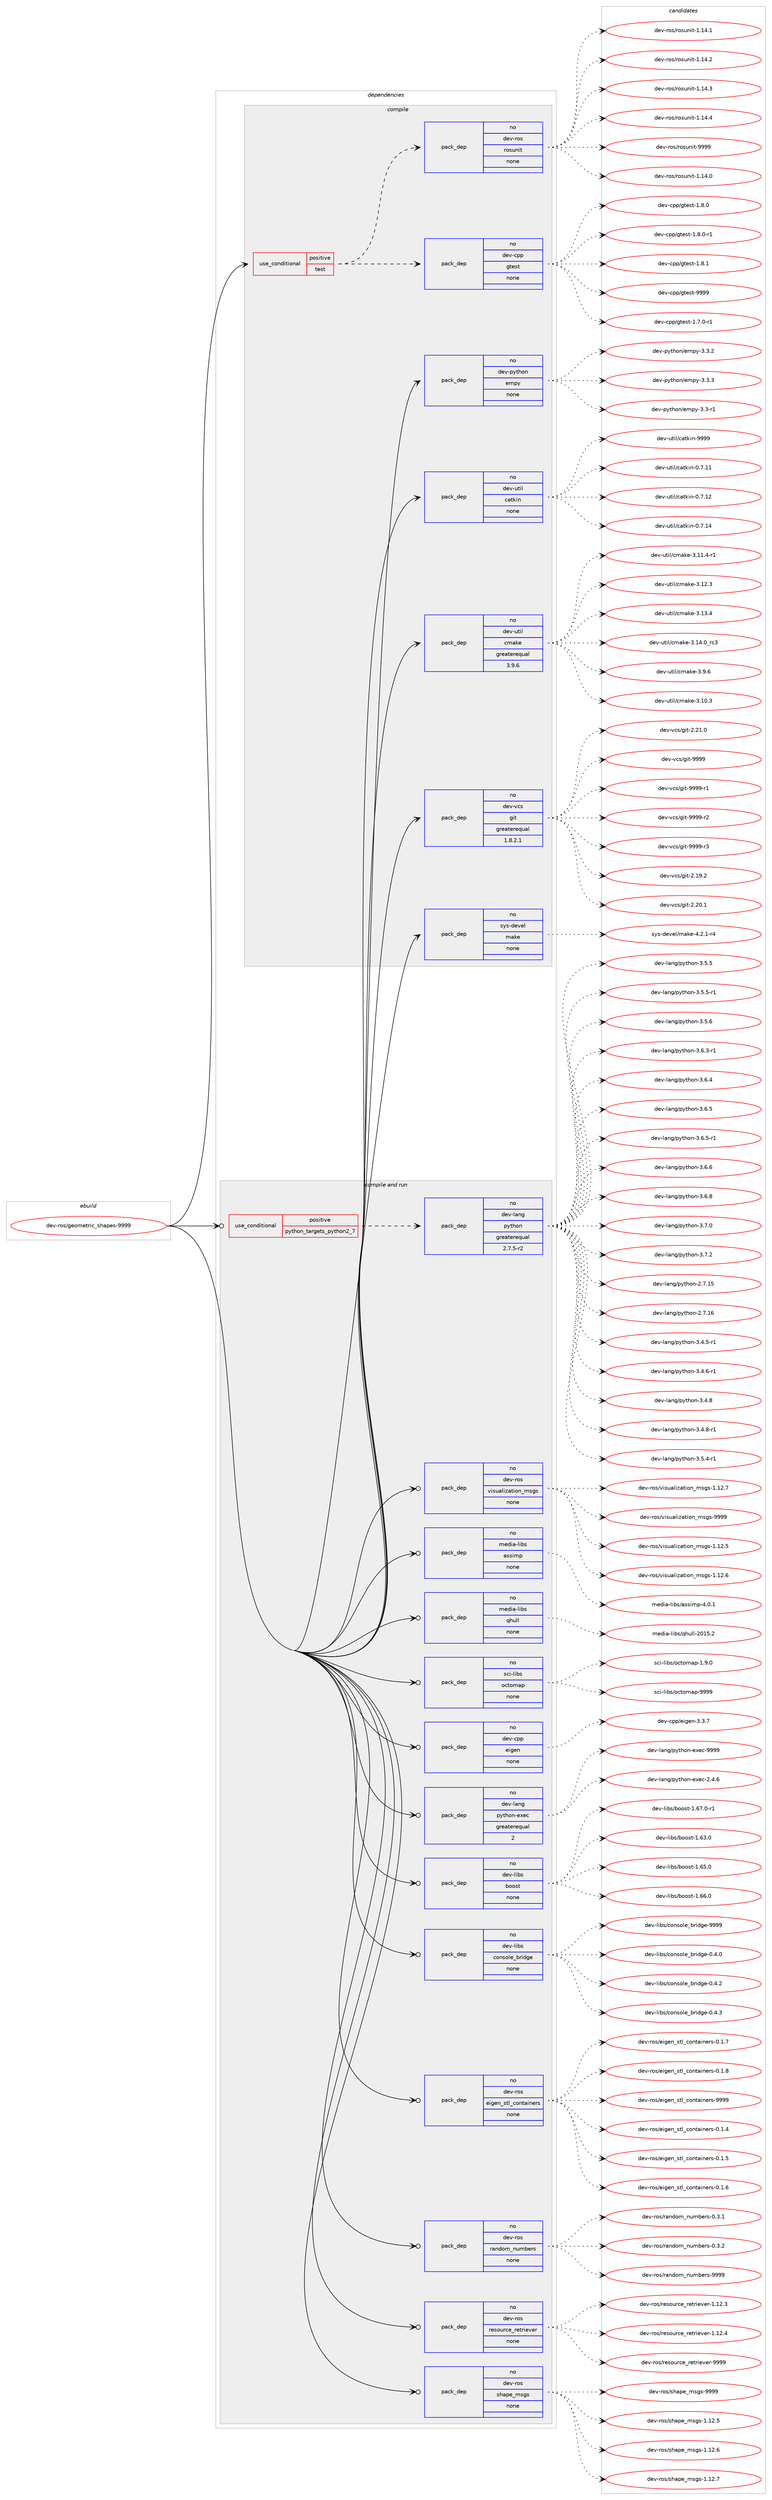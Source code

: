 digraph prolog {

# *************
# Graph options
# *************

newrank=true;
concentrate=true;
compound=true;
graph [rankdir=LR,fontname=Helvetica,fontsize=10,ranksep=1.5];#, ranksep=2.5, nodesep=0.2];
edge  [arrowhead=vee];
node  [fontname=Helvetica,fontsize=10];

# **********
# The ebuild
# **********

subgraph cluster_leftcol {
color=gray;
rank=same;
label=<<i>ebuild</i>>;
id [label="dev-ros/geometric_shapes-9999", color=red, width=4, href="../dev-ros/geometric_shapes-9999.svg"];
}

# ****************
# The dependencies
# ****************

subgraph cluster_midcol {
color=gray;
label=<<i>dependencies</i>>;
subgraph cluster_compile {
fillcolor="#eeeeee";
style=filled;
label=<<i>compile</i>>;
subgraph cond388577 {
dependency1456536 [label=<<TABLE BORDER="0" CELLBORDER="1" CELLSPACING="0" CELLPADDING="4"><TR><TD ROWSPAN="3" CELLPADDING="10">use_conditional</TD></TR><TR><TD>positive</TD></TR><TR><TD>test</TD></TR></TABLE>>, shape=none, color=red];
subgraph pack1044569 {
dependency1456537 [label=<<TABLE BORDER="0" CELLBORDER="1" CELLSPACING="0" CELLPADDING="4" WIDTH="220"><TR><TD ROWSPAN="6" CELLPADDING="30">pack_dep</TD></TR><TR><TD WIDTH="110">no</TD></TR><TR><TD>dev-cpp</TD></TR><TR><TD>gtest</TD></TR><TR><TD>none</TD></TR><TR><TD></TD></TR></TABLE>>, shape=none, color=blue];
}
dependency1456536:e -> dependency1456537:w [weight=20,style="dashed",arrowhead="vee"];
subgraph pack1044570 {
dependency1456538 [label=<<TABLE BORDER="0" CELLBORDER="1" CELLSPACING="0" CELLPADDING="4" WIDTH="220"><TR><TD ROWSPAN="6" CELLPADDING="30">pack_dep</TD></TR><TR><TD WIDTH="110">no</TD></TR><TR><TD>dev-ros</TD></TR><TR><TD>rosunit</TD></TR><TR><TD>none</TD></TR><TR><TD></TD></TR></TABLE>>, shape=none, color=blue];
}
dependency1456536:e -> dependency1456538:w [weight=20,style="dashed",arrowhead="vee"];
}
id:e -> dependency1456536:w [weight=20,style="solid",arrowhead="vee"];
subgraph pack1044571 {
dependency1456539 [label=<<TABLE BORDER="0" CELLBORDER="1" CELLSPACING="0" CELLPADDING="4" WIDTH="220"><TR><TD ROWSPAN="6" CELLPADDING="30">pack_dep</TD></TR><TR><TD WIDTH="110">no</TD></TR><TR><TD>dev-python</TD></TR><TR><TD>empy</TD></TR><TR><TD>none</TD></TR><TR><TD></TD></TR></TABLE>>, shape=none, color=blue];
}
id:e -> dependency1456539:w [weight=20,style="solid",arrowhead="vee"];
subgraph pack1044572 {
dependency1456540 [label=<<TABLE BORDER="0" CELLBORDER="1" CELLSPACING="0" CELLPADDING="4" WIDTH="220"><TR><TD ROWSPAN="6" CELLPADDING="30">pack_dep</TD></TR><TR><TD WIDTH="110">no</TD></TR><TR><TD>dev-util</TD></TR><TR><TD>catkin</TD></TR><TR><TD>none</TD></TR><TR><TD></TD></TR></TABLE>>, shape=none, color=blue];
}
id:e -> dependency1456540:w [weight=20,style="solid",arrowhead="vee"];
subgraph pack1044573 {
dependency1456541 [label=<<TABLE BORDER="0" CELLBORDER="1" CELLSPACING="0" CELLPADDING="4" WIDTH="220"><TR><TD ROWSPAN="6" CELLPADDING="30">pack_dep</TD></TR><TR><TD WIDTH="110">no</TD></TR><TR><TD>dev-util</TD></TR><TR><TD>cmake</TD></TR><TR><TD>greaterequal</TD></TR><TR><TD>3.9.6</TD></TR></TABLE>>, shape=none, color=blue];
}
id:e -> dependency1456541:w [weight=20,style="solid",arrowhead="vee"];
subgraph pack1044574 {
dependency1456542 [label=<<TABLE BORDER="0" CELLBORDER="1" CELLSPACING="0" CELLPADDING="4" WIDTH="220"><TR><TD ROWSPAN="6" CELLPADDING="30">pack_dep</TD></TR><TR><TD WIDTH="110">no</TD></TR><TR><TD>dev-vcs</TD></TR><TR><TD>git</TD></TR><TR><TD>greaterequal</TD></TR><TR><TD>1.8.2.1</TD></TR></TABLE>>, shape=none, color=blue];
}
id:e -> dependency1456542:w [weight=20,style="solid",arrowhead="vee"];
subgraph pack1044575 {
dependency1456543 [label=<<TABLE BORDER="0" CELLBORDER="1" CELLSPACING="0" CELLPADDING="4" WIDTH="220"><TR><TD ROWSPAN="6" CELLPADDING="30">pack_dep</TD></TR><TR><TD WIDTH="110">no</TD></TR><TR><TD>sys-devel</TD></TR><TR><TD>make</TD></TR><TR><TD>none</TD></TR><TR><TD></TD></TR></TABLE>>, shape=none, color=blue];
}
id:e -> dependency1456543:w [weight=20,style="solid",arrowhead="vee"];
}
subgraph cluster_compileandrun {
fillcolor="#eeeeee";
style=filled;
label=<<i>compile and run</i>>;
subgraph cond388578 {
dependency1456544 [label=<<TABLE BORDER="0" CELLBORDER="1" CELLSPACING="0" CELLPADDING="4"><TR><TD ROWSPAN="3" CELLPADDING="10">use_conditional</TD></TR><TR><TD>positive</TD></TR><TR><TD>python_targets_python2_7</TD></TR></TABLE>>, shape=none, color=red];
subgraph pack1044576 {
dependency1456545 [label=<<TABLE BORDER="0" CELLBORDER="1" CELLSPACING="0" CELLPADDING="4" WIDTH="220"><TR><TD ROWSPAN="6" CELLPADDING="30">pack_dep</TD></TR><TR><TD WIDTH="110">no</TD></TR><TR><TD>dev-lang</TD></TR><TR><TD>python</TD></TR><TR><TD>greaterequal</TD></TR><TR><TD>2.7.5-r2</TD></TR></TABLE>>, shape=none, color=blue];
}
dependency1456544:e -> dependency1456545:w [weight=20,style="dashed",arrowhead="vee"];
}
id:e -> dependency1456544:w [weight=20,style="solid",arrowhead="odotvee"];
subgraph pack1044577 {
dependency1456546 [label=<<TABLE BORDER="0" CELLBORDER="1" CELLSPACING="0" CELLPADDING="4" WIDTH="220"><TR><TD ROWSPAN="6" CELLPADDING="30">pack_dep</TD></TR><TR><TD WIDTH="110">no</TD></TR><TR><TD>dev-cpp</TD></TR><TR><TD>eigen</TD></TR><TR><TD>none</TD></TR><TR><TD></TD></TR></TABLE>>, shape=none, color=blue];
}
id:e -> dependency1456546:w [weight=20,style="solid",arrowhead="odotvee"];
subgraph pack1044578 {
dependency1456547 [label=<<TABLE BORDER="0" CELLBORDER="1" CELLSPACING="0" CELLPADDING="4" WIDTH="220"><TR><TD ROWSPAN="6" CELLPADDING="30">pack_dep</TD></TR><TR><TD WIDTH="110">no</TD></TR><TR><TD>dev-lang</TD></TR><TR><TD>python-exec</TD></TR><TR><TD>greaterequal</TD></TR><TR><TD>2</TD></TR></TABLE>>, shape=none, color=blue];
}
id:e -> dependency1456547:w [weight=20,style="solid",arrowhead="odotvee"];
subgraph pack1044579 {
dependency1456548 [label=<<TABLE BORDER="0" CELLBORDER="1" CELLSPACING="0" CELLPADDING="4" WIDTH="220"><TR><TD ROWSPAN="6" CELLPADDING="30">pack_dep</TD></TR><TR><TD WIDTH="110">no</TD></TR><TR><TD>dev-libs</TD></TR><TR><TD>boost</TD></TR><TR><TD>none</TD></TR><TR><TD></TD></TR></TABLE>>, shape=none, color=blue];
}
id:e -> dependency1456548:w [weight=20,style="solid",arrowhead="odotvee"];
subgraph pack1044580 {
dependency1456549 [label=<<TABLE BORDER="0" CELLBORDER="1" CELLSPACING="0" CELLPADDING="4" WIDTH="220"><TR><TD ROWSPAN="6" CELLPADDING="30">pack_dep</TD></TR><TR><TD WIDTH="110">no</TD></TR><TR><TD>dev-libs</TD></TR><TR><TD>console_bridge</TD></TR><TR><TD>none</TD></TR><TR><TD></TD></TR></TABLE>>, shape=none, color=blue];
}
id:e -> dependency1456549:w [weight=20,style="solid",arrowhead="odotvee"];
subgraph pack1044581 {
dependency1456550 [label=<<TABLE BORDER="0" CELLBORDER="1" CELLSPACING="0" CELLPADDING="4" WIDTH="220"><TR><TD ROWSPAN="6" CELLPADDING="30">pack_dep</TD></TR><TR><TD WIDTH="110">no</TD></TR><TR><TD>dev-ros</TD></TR><TR><TD>eigen_stl_containers</TD></TR><TR><TD>none</TD></TR><TR><TD></TD></TR></TABLE>>, shape=none, color=blue];
}
id:e -> dependency1456550:w [weight=20,style="solid",arrowhead="odotvee"];
subgraph pack1044582 {
dependency1456551 [label=<<TABLE BORDER="0" CELLBORDER="1" CELLSPACING="0" CELLPADDING="4" WIDTH="220"><TR><TD ROWSPAN="6" CELLPADDING="30">pack_dep</TD></TR><TR><TD WIDTH="110">no</TD></TR><TR><TD>dev-ros</TD></TR><TR><TD>random_numbers</TD></TR><TR><TD>none</TD></TR><TR><TD></TD></TR></TABLE>>, shape=none, color=blue];
}
id:e -> dependency1456551:w [weight=20,style="solid",arrowhead="odotvee"];
subgraph pack1044583 {
dependency1456552 [label=<<TABLE BORDER="0" CELLBORDER="1" CELLSPACING="0" CELLPADDING="4" WIDTH="220"><TR><TD ROWSPAN="6" CELLPADDING="30">pack_dep</TD></TR><TR><TD WIDTH="110">no</TD></TR><TR><TD>dev-ros</TD></TR><TR><TD>resource_retriever</TD></TR><TR><TD>none</TD></TR><TR><TD></TD></TR></TABLE>>, shape=none, color=blue];
}
id:e -> dependency1456552:w [weight=20,style="solid",arrowhead="odotvee"];
subgraph pack1044584 {
dependency1456553 [label=<<TABLE BORDER="0" CELLBORDER="1" CELLSPACING="0" CELLPADDING="4" WIDTH="220"><TR><TD ROWSPAN="6" CELLPADDING="30">pack_dep</TD></TR><TR><TD WIDTH="110">no</TD></TR><TR><TD>dev-ros</TD></TR><TR><TD>shape_msgs</TD></TR><TR><TD>none</TD></TR><TR><TD></TD></TR></TABLE>>, shape=none, color=blue];
}
id:e -> dependency1456553:w [weight=20,style="solid",arrowhead="odotvee"];
subgraph pack1044585 {
dependency1456554 [label=<<TABLE BORDER="0" CELLBORDER="1" CELLSPACING="0" CELLPADDING="4" WIDTH="220"><TR><TD ROWSPAN="6" CELLPADDING="30">pack_dep</TD></TR><TR><TD WIDTH="110">no</TD></TR><TR><TD>dev-ros</TD></TR><TR><TD>visualization_msgs</TD></TR><TR><TD>none</TD></TR><TR><TD></TD></TR></TABLE>>, shape=none, color=blue];
}
id:e -> dependency1456554:w [weight=20,style="solid",arrowhead="odotvee"];
subgraph pack1044586 {
dependency1456555 [label=<<TABLE BORDER="0" CELLBORDER="1" CELLSPACING="0" CELLPADDING="4" WIDTH="220"><TR><TD ROWSPAN="6" CELLPADDING="30">pack_dep</TD></TR><TR><TD WIDTH="110">no</TD></TR><TR><TD>media-libs</TD></TR><TR><TD>assimp</TD></TR><TR><TD>none</TD></TR><TR><TD></TD></TR></TABLE>>, shape=none, color=blue];
}
id:e -> dependency1456555:w [weight=20,style="solid",arrowhead="odotvee"];
subgraph pack1044587 {
dependency1456556 [label=<<TABLE BORDER="0" CELLBORDER="1" CELLSPACING="0" CELLPADDING="4" WIDTH="220"><TR><TD ROWSPAN="6" CELLPADDING="30">pack_dep</TD></TR><TR><TD WIDTH="110">no</TD></TR><TR><TD>media-libs</TD></TR><TR><TD>qhull</TD></TR><TR><TD>none</TD></TR><TR><TD></TD></TR></TABLE>>, shape=none, color=blue];
}
id:e -> dependency1456556:w [weight=20,style="solid",arrowhead="odotvee"];
subgraph pack1044588 {
dependency1456557 [label=<<TABLE BORDER="0" CELLBORDER="1" CELLSPACING="0" CELLPADDING="4" WIDTH="220"><TR><TD ROWSPAN="6" CELLPADDING="30">pack_dep</TD></TR><TR><TD WIDTH="110">no</TD></TR><TR><TD>sci-libs</TD></TR><TR><TD>octomap</TD></TR><TR><TD>none</TD></TR><TR><TD></TD></TR></TABLE>>, shape=none, color=blue];
}
id:e -> dependency1456557:w [weight=20,style="solid",arrowhead="odotvee"];
}
subgraph cluster_run {
fillcolor="#eeeeee";
style=filled;
label=<<i>run</i>>;
}
}

# **************
# The candidates
# **************

subgraph cluster_choices {
rank=same;
color=gray;
label=<<i>candidates</i>>;

subgraph choice1044569 {
color=black;
nodesep=1;
choice1001011184599112112471031161011151164549465546484511449 [label="dev-cpp/gtest-1.7.0-r1", color=red, width=4,href="../dev-cpp/gtest-1.7.0-r1.svg"];
choice100101118459911211247103116101115116454946564648 [label="dev-cpp/gtest-1.8.0", color=red, width=4,href="../dev-cpp/gtest-1.8.0.svg"];
choice1001011184599112112471031161011151164549465646484511449 [label="dev-cpp/gtest-1.8.0-r1", color=red, width=4,href="../dev-cpp/gtest-1.8.0-r1.svg"];
choice100101118459911211247103116101115116454946564649 [label="dev-cpp/gtest-1.8.1", color=red, width=4,href="../dev-cpp/gtest-1.8.1.svg"];
choice1001011184599112112471031161011151164557575757 [label="dev-cpp/gtest-9999", color=red, width=4,href="../dev-cpp/gtest-9999.svg"];
dependency1456537:e -> choice1001011184599112112471031161011151164549465546484511449:w [style=dotted,weight="100"];
dependency1456537:e -> choice100101118459911211247103116101115116454946564648:w [style=dotted,weight="100"];
dependency1456537:e -> choice1001011184599112112471031161011151164549465646484511449:w [style=dotted,weight="100"];
dependency1456537:e -> choice100101118459911211247103116101115116454946564649:w [style=dotted,weight="100"];
dependency1456537:e -> choice1001011184599112112471031161011151164557575757:w [style=dotted,weight="100"];
}
subgraph choice1044570 {
color=black;
nodesep=1;
choice100101118451141111154711411111511711010511645494649524648 [label="dev-ros/rosunit-1.14.0", color=red, width=4,href="../dev-ros/rosunit-1.14.0.svg"];
choice100101118451141111154711411111511711010511645494649524649 [label="dev-ros/rosunit-1.14.1", color=red, width=4,href="../dev-ros/rosunit-1.14.1.svg"];
choice100101118451141111154711411111511711010511645494649524650 [label="dev-ros/rosunit-1.14.2", color=red, width=4,href="../dev-ros/rosunit-1.14.2.svg"];
choice100101118451141111154711411111511711010511645494649524651 [label="dev-ros/rosunit-1.14.3", color=red, width=4,href="../dev-ros/rosunit-1.14.3.svg"];
choice100101118451141111154711411111511711010511645494649524652 [label="dev-ros/rosunit-1.14.4", color=red, width=4,href="../dev-ros/rosunit-1.14.4.svg"];
choice10010111845114111115471141111151171101051164557575757 [label="dev-ros/rosunit-9999", color=red, width=4,href="../dev-ros/rosunit-9999.svg"];
dependency1456538:e -> choice100101118451141111154711411111511711010511645494649524648:w [style=dotted,weight="100"];
dependency1456538:e -> choice100101118451141111154711411111511711010511645494649524649:w [style=dotted,weight="100"];
dependency1456538:e -> choice100101118451141111154711411111511711010511645494649524650:w [style=dotted,weight="100"];
dependency1456538:e -> choice100101118451141111154711411111511711010511645494649524651:w [style=dotted,weight="100"];
dependency1456538:e -> choice100101118451141111154711411111511711010511645494649524652:w [style=dotted,weight="100"];
dependency1456538:e -> choice10010111845114111115471141111151171101051164557575757:w [style=dotted,weight="100"];
}
subgraph choice1044571 {
color=black;
nodesep=1;
choice1001011184511212111610411111047101109112121455146514511449 [label="dev-python/empy-3.3-r1", color=red, width=4,href="../dev-python/empy-3.3-r1.svg"];
choice1001011184511212111610411111047101109112121455146514650 [label="dev-python/empy-3.3.2", color=red, width=4,href="../dev-python/empy-3.3.2.svg"];
choice1001011184511212111610411111047101109112121455146514651 [label="dev-python/empy-3.3.3", color=red, width=4,href="../dev-python/empy-3.3.3.svg"];
dependency1456539:e -> choice1001011184511212111610411111047101109112121455146514511449:w [style=dotted,weight="100"];
dependency1456539:e -> choice1001011184511212111610411111047101109112121455146514650:w [style=dotted,weight="100"];
dependency1456539:e -> choice1001011184511212111610411111047101109112121455146514651:w [style=dotted,weight="100"];
}
subgraph choice1044572 {
color=black;
nodesep=1;
choice1001011184511711610510847999711610710511045484655464949 [label="dev-util/catkin-0.7.11", color=red, width=4,href="../dev-util/catkin-0.7.11.svg"];
choice1001011184511711610510847999711610710511045484655464950 [label="dev-util/catkin-0.7.12", color=red, width=4,href="../dev-util/catkin-0.7.12.svg"];
choice1001011184511711610510847999711610710511045484655464952 [label="dev-util/catkin-0.7.14", color=red, width=4,href="../dev-util/catkin-0.7.14.svg"];
choice100101118451171161051084799971161071051104557575757 [label="dev-util/catkin-9999", color=red, width=4,href="../dev-util/catkin-9999.svg"];
dependency1456540:e -> choice1001011184511711610510847999711610710511045484655464949:w [style=dotted,weight="100"];
dependency1456540:e -> choice1001011184511711610510847999711610710511045484655464950:w [style=dotted,weight="100"];
dependency1456540:e -> choice1001011184511711610510847999711610710511045484655464952:w [style=dotted,weight="100"];
dependency1456540:e -> choice100101118451171161051084799971161071051104557575757:w [style=dotted,weight="100"];
}
subgraph choice1044573 {
color=black;
nodesep=1;
choice1001011184511711610510847991099710710145514649484651 [label="dev-util/cmake-3.10.3", color=red, width=4,href="../dev-util/cmake-3.10.3.svg"];
choice10010111845117116105108479910997107101455146494946524511449 [label="dev-util/cmake-3.11.4-r1", color=red, width=4,href="../dev-util/cmake-3.11.4-r1.svg"];
choice1001011184511711610510847991099710710145514649504651 [label="dev-util/cmake-3.12.3", color=red, width=4,href="../dev-util/cmake-3.12.3.svg"];
choice1001011184511711610510847991099710710145514649514652 [label="dev-util/cmake-3.13.4", color=red, width=4,href="../dev-util/cmake-3.13.4.svg"];
choice1001011184511711610510847991099710710145514649524648951149951 [label="dev-util/cmake-3.14.0_rc3", color=red, width=4,href="../dev-util/cmake-3.14.0_rc3.svg"];
choice10010111845117116105108479910997107101455146574654 [label="dev-util/cmake-3.9.6", color=red, width=4,href="../dev-util/cmake-3.9.6.svg"];
dependency1456541:e -> choice1001011184511711610510847991099710710145514649484651:w [style=dotted,weight="100"];
dependency1456541:e -> choice10010111845117116105108479910997107101455146494946524511449:w [style=dotted,weight="100"];
dependency1456541:e -> choice1001011184511711610510847991099710710145514649504651:w [style=dotted,weight="100"];
dependency1456541:e -> choice1001011184511711610510847991099710710145514649514652:w [style=dotted,weight="100"];
dependency1456541:e -> choice1001011184511711610510847991099710710145514649524648951149951:w [style=dotted,weight="100"];
dependency1456541:e -> choice10010111845117116105108479910997107101455146574654:w [style=dotted,weight="100"];
}
subgraph choice1044574 {
color=black;
nodesep=1;
choice10010111845118991154710310511645504649574650 [label="dev-vcs/git-2.19.2", color=red, width=4,href="../dev-vcs/git-2.19.2.svg"];
choice10010111845118991154710310511645504650484649 [label="dev-vcs/git-2.20.1", color=red, width=4,href="../dev-vcs/git-2.20.1.svg"];
choice10010111845118991154710310511645504650494648 [label="dev-vcs/git-2.21.0", color=red, width=4,href="../dev-vcs/git-2.21.0.svg"];
choice1001011184511899115471031051164557575757 [label="dev-vcs/git-9999", color=red, width=4,href="../dev-vcs/git-9999.svg"];
choice10010111845118991154710310511645575757574511449 [label="dev-vcs/git-9999-r1", color=red, width=4,href="../dev-vcs/git-9999-r1.svg"];
choice10010111845118991154710310511645575757574511450 [label="dev-vcs/git-9999-r2", color=red, width=4,href="../dev-vcs/git-9999-r2.svg"];
choice10010111845118991154710310511645575757574511451 [label="dev-vcs/git-9999-r3", color=red, width=4,href="../dev-vcs/git-9999-r3.svg"];
dependency1456542:e -> choice10010111845118991154710310511645504649574650:w [style=dotted,weight="100"];
dependency1456542:e -> choice10010111845118991154710310511645504650484649:w [style=dotted,weight="100"];
dependency1456542:e -> choice10010111845118991154710310511645504650494648:w [style=dotted,weight="100"];
dependency1456542:e -> choice1001011184511899115471031051164557575757:w [style=dotted,weight="100"];
dependency1456542:e -> choice10010111845118991154710310511645575757574511449:w [style=dotted,weight="100"];
dependency1456542:e -> choice10010111845118991154710310511645575757574511450:w [style=dotted,weight="100"];
dependency1456542:e -> choice10010111845118991154710310511645575757574511451:w [style=dotted,weight="100"];
}
subgraph choice1044575 {
color=black;
nodesep=1;
choice1151211154510010111810110847109971071014552465046494511452 [label="sys-devel/make-4.2.1-r4", color=red, width=4,href="../sys-devel/make-4.2.1-r4.svg"];
dependency1456543:e -> choice1151211154510010111810110847109971071014552465046494511452:w [style=dotted,weight="100"];
}
subgraph choice1044576 {
color=black;
nodesep=1;
choice10010111845108971101034711212111610411111045504655464953 [label="dev-lang/python-2.7.15", color=red, width=4,href="../dev-lang/python-2.7.15.svg"];
choice10010111845108971101034711212111610411111045504655464954 [label="dev-lang/python-2.7.16", color=red, width=4,href="../dev-lang/python-2.7.16.svg"];
choice1001011184510897110103471121211161041111104551465246534511449 [label="dev-lang/python-3.4.5-r1", color=red, width=4,href="../dev-lang/python-3.4.5-r1.svg"];
choice1001011184510897110103471121211161041111104551465246544511449 [label="dev-lang/python-3.4.6-r1", color=red, width=4,href="../dev-lang/python-3.4.6-r1.svg"];
choice100101118451089711010347112121116104111110455146524656 [label="dev-lang/python-3.4.8", color=red, width=4,href="../dev-lang/python-3.4.8.svg"];
choice1001011184510897110103471121211161041111104551465246564511449 [label="dev-lang/python-3.4.8-r1", color=red, width=4,href="../dev-lang/python-3.4.8-r1.svg"];
choice1001011184510897110103471121211161041111104551465346524511449 [label="dev-lang/python-3.5.4-r1", color=red, width=4,href="../dev-lang/python-3.5.4-r1.svg"];
choice100101118451089711010347112121116104111110455146534653 [label="dev-lang/python-3.5.5", color=red, width=4,href="../dev-lang/python-3.5.5.svg"];
choice1001011184510897110103471121211161041111104551465346534511449 [label="dev-lang/python-3.5.5-r1", color=red, width=4,href="../dev-lang/python-3.5.5-r1.svg"];
choice100101118451089711010347112121116104111110455146534654 [label="dev-lang/python-3.5.6", color=red, width=4,href="../dev-lang/python-3.5.6.svg"];
choice1001011184510897110103471121211161041111104551465446514511449 [label="dev-lang/python-3.6.3-r1", color=red, width=4,href="../dev-lang/python-3.6.3-r1.svg"];
choice100101118451089711010347112121116104111110455146544652 [label="dev-lang/python-3.6.4", color=red, width=4,href="../dev-lang/python-3.6.4.svg"];
choice100101118451089711010347112121116104111110455146544653 [label="dev-lang/python-3.6.5", color=red, width=4,href="../dev-lang/python-3.6.5.svg"];
choice1001011184510897110103471121211161041111104551465446534511449 [label="dev-lang/python-3.6.5-r1", color=red, width=4,href="../dev-lang/python-3.6.5-r1.svg"];
choice100101118451089711010347112121116104111110455146544654 [label="dev-lang/python-3.6.6", color=red, width=4,href="../dev-lang/python-3.6.6.svg"];
choice100101118451089711010347112121116104111110455146544656 [label="dev-lang/python-3.6.8", color=red, width=4,href="../dev-lang/python-3.6.8.svg"];
choice100101118451089711010347112121116104111110455146554648 [label="dev-lang/python-3.7.0", color=red, width=4,href="../dev-lang/python-3.7.0.svg"];
choice100101118451089711010347112121116104111110455146554650 [label="dev-lang/python-3.7.2", color=red, width=4,href="../dev-lang/python-3.7.2.svg"];
dependency1456545:e -> choice10010111845108971101034711212111610411111045504655464953:w [style=dotted,weight="100"];
dependency1456545:e -> choice10010111845108971101034711212111610411111045504655464954:w [style=dotted,weight="100"];
dependency1456545:e -> choice1001011184510897110103471121211161041111104551465246534511449:w [style=dotted,weight="100"];
dependency1456545:e -> choice1001011184510897110103471121211161041111104551465246544511449:w [style=dotted,weight="100"];
dependency1456545:e -> choice100101118451089711010347112121116104111110455146524656:w [style=dotted,weight="100"];
dependency1456545:e -> choice1001011184510897110103471121211161041111104551465246564511449:w [style=dotted,weight="100"];
dependency1456545:e -> choice1001011184510897110103471121211161041111104551465346524511449:w [style=dotted,weight="100"];
dependency1456545:e -> choice100101118451089711010347112121116104111110455146534653:w [style=dotted,weight="100"];
dependency1456545:e -> choice1001011184510897110103471121211161041111104551465346534511449:w [style=dotted,weight="100"];
dependency1456545:e -> choice100101118451089711010347112121116104111110455146534654:w [style=dotted,weight="100"];
dependency1456545:e -> choice1001011184510897110103471121211161041111104551465446514511449:w [style=dotted,weight="100"];
dependency1456545:e -> choice100101118451089711010347112121116104111110455146544652:w [style=dotted,weight="100"];
dependency1456545:e -> choice100101118451089711010347112121116104111110455146544653:w [style=dotted,weight="100"];
dependency1456545:e -> choice1001011184510897110103471121211161041111104551465446534511449:w [style=dotted,weight="100"];
dependency1456545:e -> choice100101118451089711010347112121116104111110455146544654:w [style=dotted,weight="100"];
dependency1456545:e -> choice100101118451089711010347112121116104111110455146544656:w [style=dotted,weight="100"];
dependency1456545:e -> choice100101118451089711010347112121116104111110455146554648:w [style=dotted,weight="100"];
dependency1456545:e -> choice100101118451089711010347112121116104111110455146554650:w [style=dotted,weight="100"];
}
subgraph choice1044577 {
color=black;
nodesep=1;
choice100101118459911211247101105103101110455146514655 [label="dev-cpp/eigen-3.3.7", color=red, width=4,href="../dev-cpp/eigen-3.3.7.svg"];
dependency1456546:e -> choice100101118459911211247101105103101110455146514655:w [style=dotted,weight="100"];
}
subgraph choice1044578 {
color=black;
nodesep=1;
choice1001011184510897110103471121211161041111104510112010199455046524654 [label="dev-lang/python-exec-2.4.6", color=red, width=4,href="../dev-lang/python-exec-2.4.6.svg"];
choice10010111845108971101034711212111610411111045101120101994557575757 [label="dev-lang/python-exec-9999", color=red, width=4,href="../dev-lang/python-exec-9999.svg"];
dependency1456547:e -> choice1001011184510897110103471121211161041111104510112010199455046524654:w [style=dotted,weight="100"];
dependency1456547:e -> choice10010111845108971101034711212111610411111045101120101994557575757:w [style=dotted,weight="100"];
}
subgraph choice1044579 {
color=black;
nodesep=1;
choice1001011184510810598115479811111111511645494654514648 [label="dev-libs/boost-1.63.0", color=red, width=4,href="../dev-libs/boost-1.63.0.svg"];
choice1001011184510810598115479811111111511645494654534648 [label="dev-libs/boost-1.65.0", color=red, width=4,href="../dev-libs/boost-1.65.0.svg"];
choice1001011184510810598115479811111111511645494654544648 [label="dev-libs/boost-1.66.0", color=red, width=4,href="../dev-libs/boost-1.66.0.svg"];
choice10010111845108105981154798111111115116454946545546484511449 [label="dev-libs/boost-1.67.0-r1", color=red, width=4,href="../dev-libs/boost-1.67.0-r1.svg"];
dependency1456548:e -> choice1001011184510810598115479811111111511645494654514648:w [style=dotted,weight="100"];
dependency1456548:e -> choice1001011184510810598115479811111111511645494654534648:w [style=dotted,weight="100"];
dependency1456548:e -> choice1001011184510810598115479811111111511645494654544648:w [style=dotted,weight="100"];
dependency1456548:e -> choice10010111845108105981154798111111115116454946545546484511449:w [style=dotted,weight="100"];
}
subgraph choice1044580 {
color=black;
nodesep=1;
choice100101118451081059811547991111101151111081019598114105100103101454846524648 [label="dev-libs/console_bridge-0.4.0", color=red, width=4,href="../dev-libs/console_bridge-0.4.0.svg"];
choice100101118451081059811547991111101151111081019598114105100103101454846524650 [label="dev-libs/console_bridge-0.4.2", color=red, width=4,href="../dev-libs/console_bridge-0.4.2.svg"];
choice100101118451081059811547991111101151111081019598114105100103101454846524651 [label="dev-libs/console_bridge-0.4.3", color=red, width=4,href="../dev-libs/console_bridge-0.4.3.svg"];
choice1001011184510810598115479911111011511110810195981141051001031014557575757 [label="dev-libs/console_bridge-9999", color=red, width=4,href="../dev-libs/console_bridge-9999.svg"];
dependency1456549:e -> choice100101118451081059811547991111101151111081019598114105100103101454846524648:w [style=dotted,weight="100"];
dependency1456549:e -> choice100101118451081059811547991111101151111081019598114105100103101454846524650:w [style=dotted,weight="100"];
dependency1456549:e -> choice100101118451081059811547991111101151111081019598114105100103101454846524651:w [style=dotted,weight="100"];
dependency1456549:e -> choice1001011184510810598115479911111011511110810195981141051001031014557575757:w [style=dotted,weight="100"];
}
subgraph choice1044581 {
color=black;
nodesep=1;
choice100101118451141111154710110510310111095115116108959911111011697105110101114115454846494652 [label="dev-ros/eigen_stl_containers-0.1.4", color=red, width=4,href="../dev-ros/eigen_stl_containers-0.1.4.svg"];
choice100101118451141111154710110510310111095115116108959911111011697105110101114115454846494653 [label="dev-ros/eigen_stl_containers-0.1.5", color=red, width=4,href="../dev-ros/eigen_stl_containers-0.1.5.svg"];
choice100101118451141111154710110510310111095115116108959911111011697105110101114115454846494654 [label="dev-ros/eigen_stl_containers-0.1.6", color=red, width=4,href="../dev-ros/eigen_stl_containers-0.1.6.svg"];
choice100101118451141111154710110510310111095115116108959911111011697105110101114115454846494655 [label="dev-ros/eigen_stl_containers-0.1.7", color=red, width=4,href="../dev-ros/eigen_stl_containers-0.1.7.svg"];
choice100101118451141111154710110510310111095115116108959911111011697105110101114115454846494656 [label="dev-ros/eigen_stl_containers-0.1.8", color=red, width=4,href="../dev-ros/eigen_stl_containers-0.1.8.svg"];
choice1001011184511411111547101105103101110951151161089599111110116971051101011141154557575757 [label="dev-ros/eigen_stl_containers-9999", color=red, width=4,href="../dev-ros/eigen_stl_containers-9999.svg"];
dependency1456550:e -> choice100101118451141111154710110510310111095115116108959911111011697105110101114115454846494652:w [style=dotted,weight="100"];
dependency1456550:e -> choice100101118451141111154710110510310111095115116108959911111011697105110101114115454846494653:w [style=dotted,weight="100"];
dependency1456550:e -> choice100101118451141111154710110510310111095115116108959911111011697105110101114115454846494654:w [style=dotted,weight="100"];
dependency1456550:e -> choice100101118451141111154710110510310111095115116108959911111011697105110101114115454846494655:w [style=dotted,weight="100"];
dependency1456550:e -> choice100101118451141111154710110510310111095115116108959911111011697105110101114115454846494656:w [style=dotted,weight="100"];
dependency1456550:e -> choice1001011184511411111547101105103101110951151161089599111110116971051101011141154557575757:w [style=dotted,weight="100"];
}
subgraph choice1044582 {
color=black;
nodesep=1;
choice1001011184511411111547114971101001111099511011710998101114115454846514649 [label="dev-ros/random_numbers-0.3.1", color=red, width=4,href="../dev-ros/random_numbers-0.3.1.svg"];
choice1001011184511411111547114971101001111099511011710998101114115454846514650 [label="dev-ros/random_numbers-0.3.2", color=red, width=4,href="../dev-ros/random_numbers-0.3.2.svg"];
choice10010111845114111115471149711010011110995110117109981011141154557575757 [label="dev-ros/random_numbers-9999", color=red, width=4,href="../dev-ros/random_numbers-9999.svg"];
dependency1456551:e -> choice1001011184511411111547114971101001111099511011710998101114115454846514649:w [style=dotted,weight="100"];
dependency1456551:e -> choice1001011184511411111547114971101001111099511011710998101114115454846514650:w [style=dotted,weight="100"];
dependency1456551:e -> choice10010111845114111115471149711010011110995110117109981011141154557575757:w [style=dotted,weight="100"];
}
subgraph choice1044583 {
color=black;
nodesep=1;
choice1001011184511411111547114101115111117114991019511410111611410510111810111445494649504651 [label="dev-ros/resource_retriever-1.12.3", color=red, width=4,href="../dev-ros/resource_retriever-1.12.3.svg"];
choice1001011184511411111547114101115111117114991019511410111611410510111810111445494649504652 [label="dev-ros/resource_retriever-1.12.4", color=red, width=4,href="../dev-ros/resource_retriever-1.12.4.svg"];
choice100101118451141111154711410111511111711499101951141011161141051011181011144557575757 [label="dev-ros/resource_retriever-9999", color=red, width=4,href="../dev-ros/resource_retriever-9999.svg"];
dependency1456552:e -> choice1001011184511411111547114101115111117114991019511410111611410510111810111445494649504651:w [style=dotted,weight="100"];
dependency1456552:e -> choice1001011184511411111547114101115111117114991019511410111611410510111810111445494649504652:w [style=dotted,weight="100"];
dependency1456552:e -> choice100101118451141111154711410111511111711499101951141011161141051011181011144557575757:w [style=dotted,weight="100"];
}
subgraph choice1044584 {
color=black;
nodesep=1;
choice1001011184511411111547115104971121019510911510311545494649504653 [label="dev-ros/shape_msgs-1.12.5", color=red, width=4,href="../dev-ros/shape_msgs-1.12.5.svg"];
choice1001011184511411111547115104971121019510911510311545494649504654 [label="dev-ros/shape_msgs-1.12.6", color=red, width=4,href="../dev-ros/shape_msgs-1.12.6.svg"];
choice1001011184511411111547115104971121019510911510311545494649504655 [label="dev-ros/shape_msgs-1.12.7", color=red, width=4,href="../dev-ros/shape_msgs-1.12.7.svg"];
choice100101118451141111154711510497112101951091151031154557575757 [label="dev-ros/shape_msgs-9999", color=red, width=4,href="../dev-ros/shape_msgs-9999.svg"];
dependency1456553:e -> choice1001011184511411111547115104971121019510911510311545494649504653:w [style=dotted,weight="100"];
dependency1456553:e -> choice1001011184511411111547115104971121019510911510311545494649504654:w [style=dotted,weight="100"];
dependency1456553:e -> choice1001011184511411111547115104971121019510911510311545494649504655:w [style=dotted,weight="100"];
dependency1456553:e -> choice100101118451141111154711510497112101951091151031154557575757:w [style=dotted,weight="100"];
}
subgraph choice1044585 {
color=black;
nodesep=1;
choice100101118451141111154711810511511797108105122971161051111109510911510311545494649504653 [label="dev-ros/visualization_msgs-1.12.5", color=red, width=4,href="../dev-ros/visualization_msgs-1.12.5.svg"];
choice100101118451141111154711810511511797108105122971161051111109510911510311545494649504654 [label="dev-ros/visualization_msgs-1.12.6", color=red, width=4,href="../dev-ros/visualization_msgs-1.12.6.svg"];
choice100101118451141111154711810511511797108105122971161051111109510911510311545494649504655 [label="dev-ros/visualization_msgs-1.12.7", color=red, width=4,href="../dev-ros/visualization_msgs-1.12.7.svg"];
choice10010111845114111115471181051151179710810512297116105111110951091151031154557575757 [label="dev-ros/visualization_msgs-9999", color=red, width=4,href="../dev-ros/visualization_msgs-9999.svg"];
dependency1456554:e -> choice100101118451141111154711810511511797108105122971161051111109510911510311545494649504653:w [style=dotted,weight="100"];
dependency1456554:e -> choice100101118451141111154711810511511797108105122971161051111109510911510311545494649504654:w [style=dotted,weight="100"];
dependency1456554:e -> choice100101118451141111154711810511511797108105122971161051111109510911510311545494649504655:w [style=dotted,weight="100"];
dependency1456554:e -> choice10010111845114111115471181051151179710810512297116105111110951091151031154557575757:w [style=dotted,weight="100"];
}
subgraph choice1044586 {
color=black;
nodesep=1;
choice1091011001059745108105981154797115115105109112455246484649 [label="media-libs/assimp-4.0.1", color=red, width=4,href="../media-libs/assimp-4.0.1.svg"];
dependency1456555:e -> choice1091011001059745108105981154797115115105109112455246484649:w [style=dotted,weight="100"];
}
subgraph choice1044587 {
color=black;
nodesep=1;
choice1091011001059745108105981154711310411710810845504849534650 [label="media-libs/qhull-2015.2", color=red, width=4,href="../media-libs/qhull-2015.2.svg"];
dependency1456556:e -> choice1091011001059745108105981154711310411710810845504849534650:w [style=dotted,weight="100"];
}
subgraph choice1044588 {
color=black;
nodesep=1;
choice115991054510810598115471119911611110997112454946574648 [label="sci-libs/octomap-1.9.0", color=red, width=4,href="../sci-libs/octomap-1.9.0.svg"];
choice1159910545108105981154711199116111109971124557575757 [label="sci-libs/octomap-9999", color=red, width=4,href="../sci-libs/octomap-9999.svg"];
dependency1456557:e -> choice115991054510810598115471119911611110997112454946574648:w [style=dotted,weight="100"];
dependency1456557:e -> choice1159910545108105981154711199116111109971124557575757:w [style=dotted,weight="100"];
}
}

}
